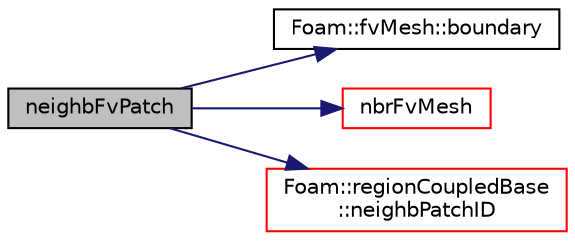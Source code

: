digraph "neighbFvPatch"
{
  bgcolor="transparent";
  edge [fontname="Helvetica",fontsize="10",labelfontname="Helvetica",labelfontsize="10"];
  node [fontname="Helvetica",fontsize="10",shape=record];
  rankdir="LR";
  Node1 [label="neighbFvPatch",height=0.2,width=0.4,color="black", fillcolor="grey75", style="filled", fontcolor="black"];
  Node1 -> Node2 [color="midnightblue",fontsize="10",style="solid",fontname="Helvetica"];
  Node2 [label="Foam::fvMesh::boundary",height=0.2,width=0.4,color="black",URL="$a00889.html#a971347d65410875e38ea654dfd193a19",tooltip="Return reference to boundary mesh. "];
  Node1 -> Node3 [color="midnightblue",fontsize="10",style="solid",fontname="Helvetica"];
  Node3 [label="nbrFvMesh",height=0.2,width=0.4,color="red",URL="$a02165.html#a1b5042a0b7ff71c6c08eec863b539718",tooltip="Returns fvMesh. "];
  Node1 -> Node4 [color="midnightblue",fontsize="10",style="solid",fontname="Helvetica"];
  Node4 [label="Foam::regionCoupledBase\l::neighbPatchID",height=0.2,width=0.4,color="red",URL="$a02164.html#a5c827b6fffa3dadbe60d9d74ec9140d8",tooltip="Neighbour patch ID. "];
}
